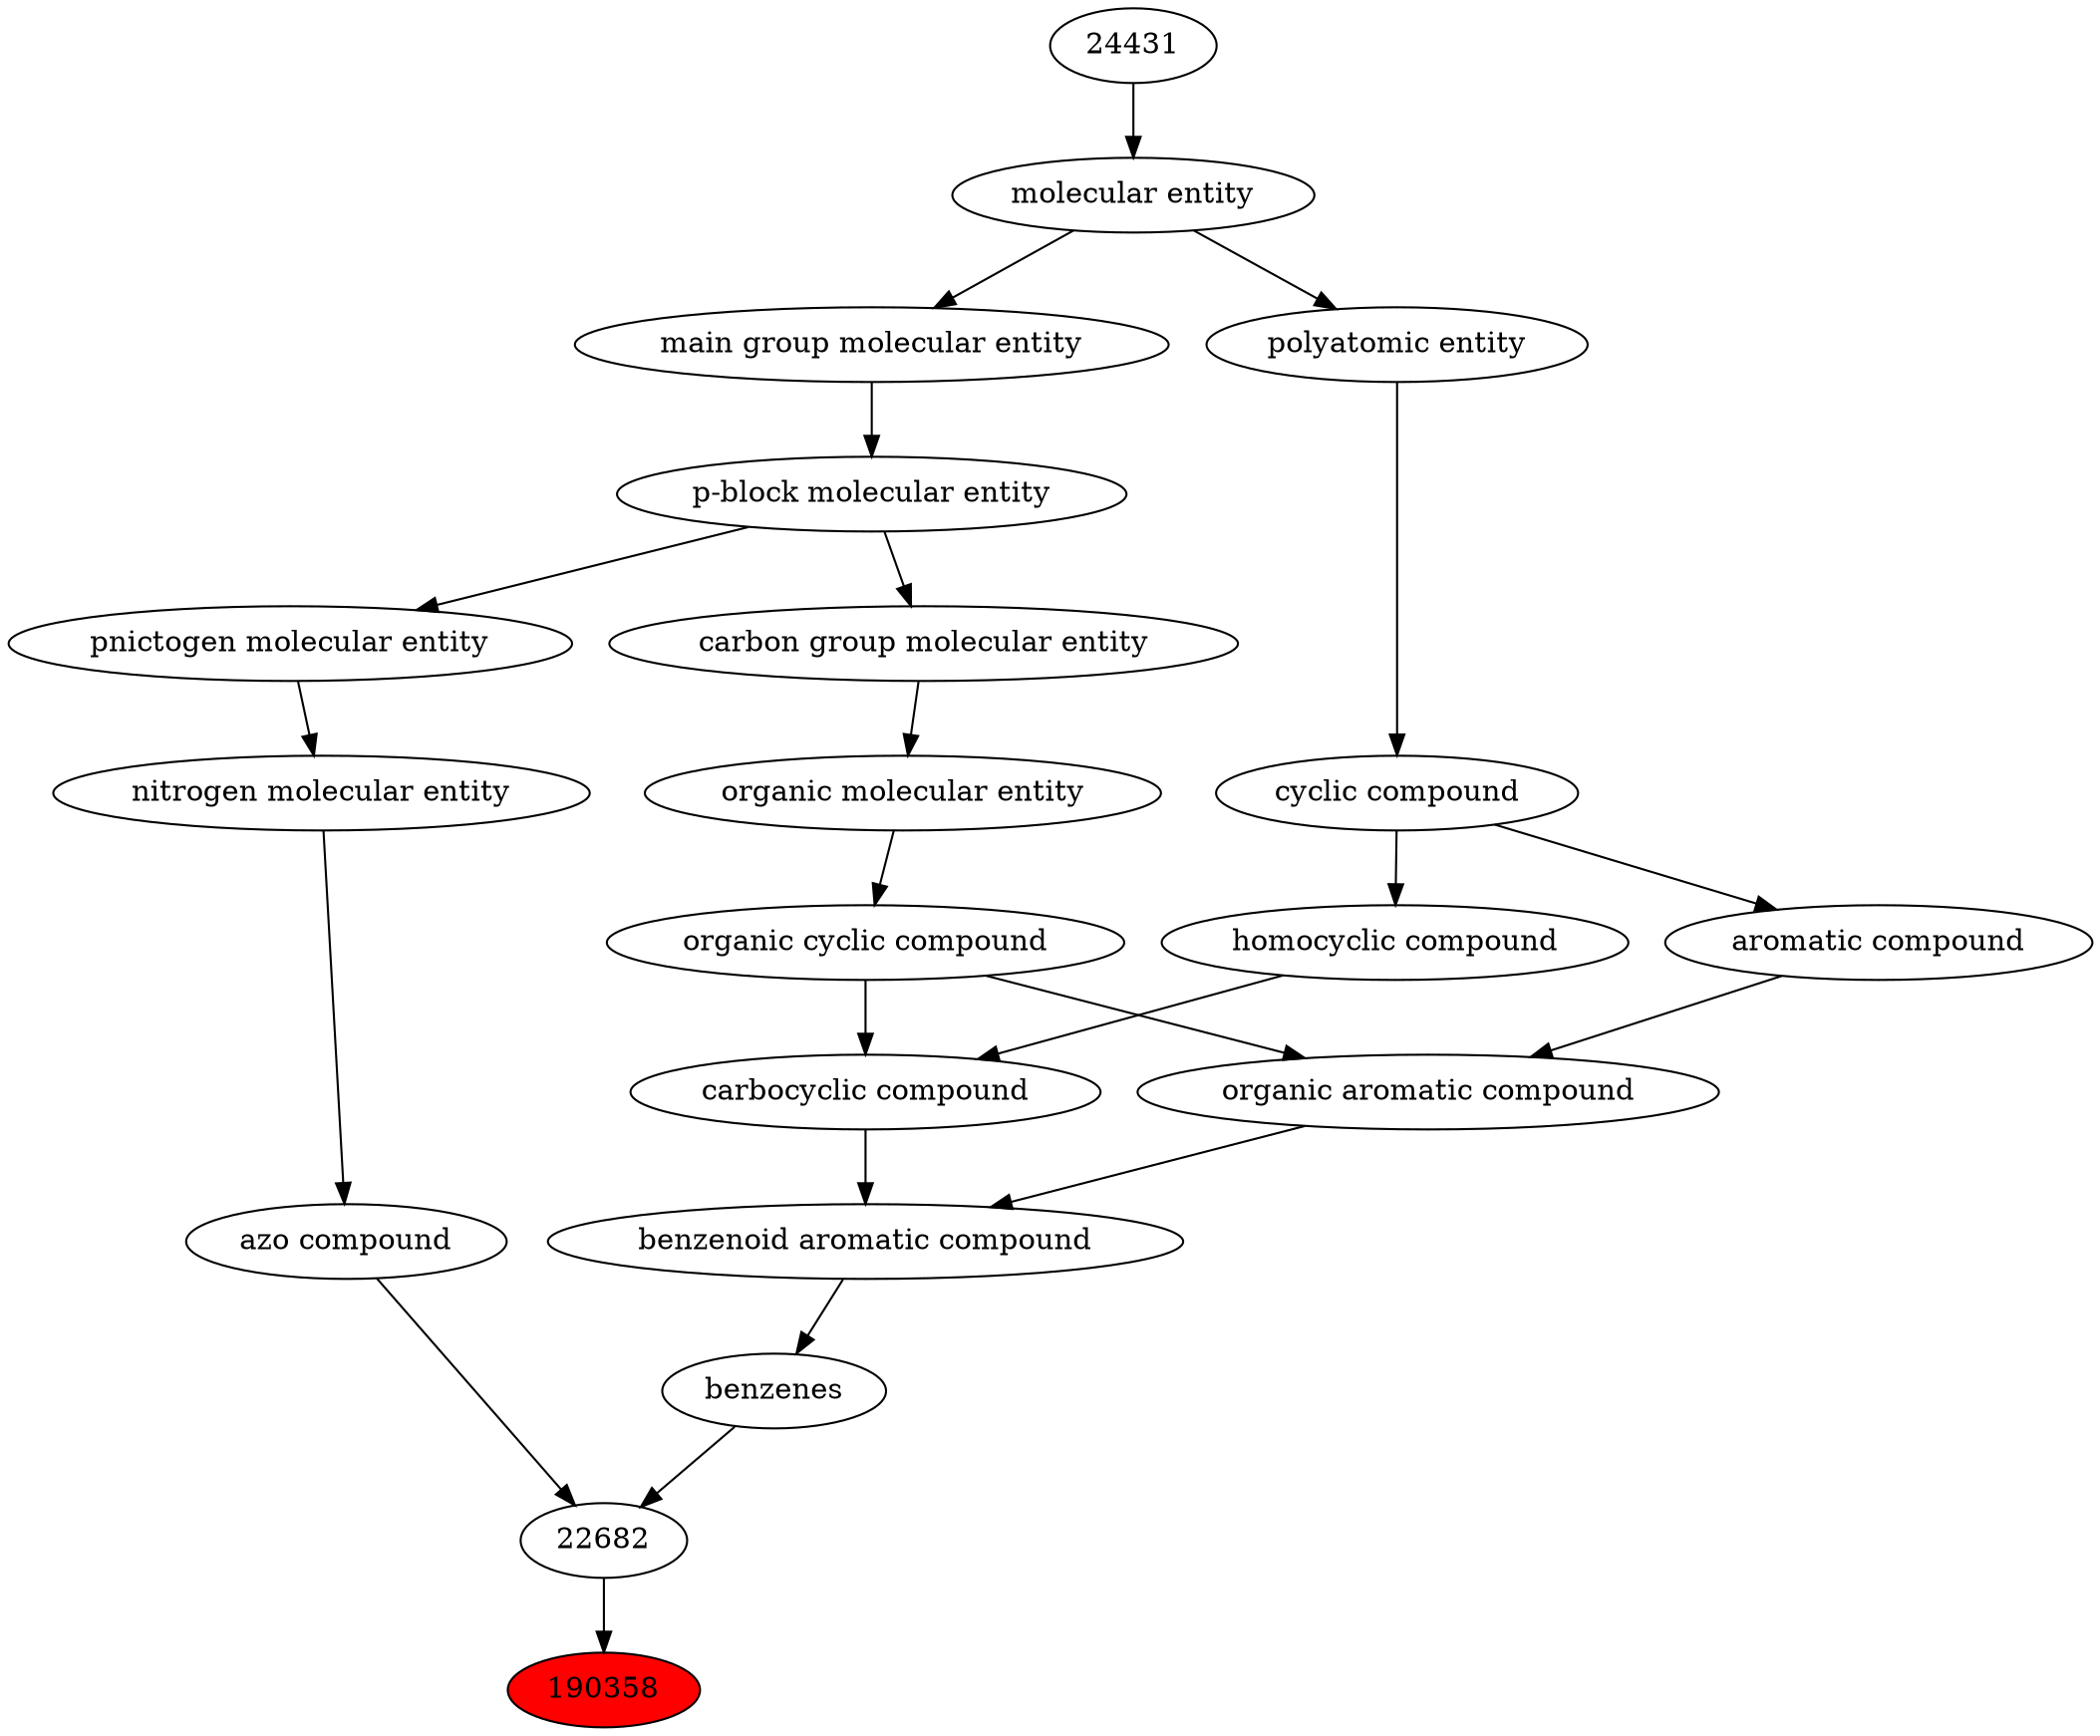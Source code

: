 digraph tree{ 
190358 [label="190358" fillcolor=red style=filled]
22682 -> 190358
22682 [label="22682"]
37533 -> 22682
22712 -> 22682
37533 [label="azo compound"]
51143 -> 37533
22712 [label="benzenes"]
33836 -> 22712
51143 [label="nitrogen molecular entity"]
33302 -> 51143
33836 [label="benzenoid aromatic compound"]
33659 -> 33836
33598 -> 33836
33302 [label="pnictogen molecular entity"]
33675 -> 33302
33659 [label="organic aromatic compound"]
33832 -> 33659
33655 -> 33659
33598 [label="carbocyclic compound"]
33832 -> 33598
33597 -> 33598
33675 [label="p-block molecular entity"]
33579 -> 33675
33832 [label="organic cyclic compound"]
50860 -> 33832
33655 [label="aromatic compound"]
33595 -> 33655
33597 [label="homocyclic compound"]
33595 -> 33597
33579 [label="main group molecular entity"]
23367 -> 33579
50860 [label="organic molecular entity"]
33582 -> 50860
33595 [label="cyclic compound"]
36357 -> 33595
23367 [label="molecular entity"]
24431 -> 23367
33582 [label="carbon group molecular entity"]
33675 -> 33582
36357 [label="polyatomic entity"]
23367 -> 36357
24431 [label="24431"]
}